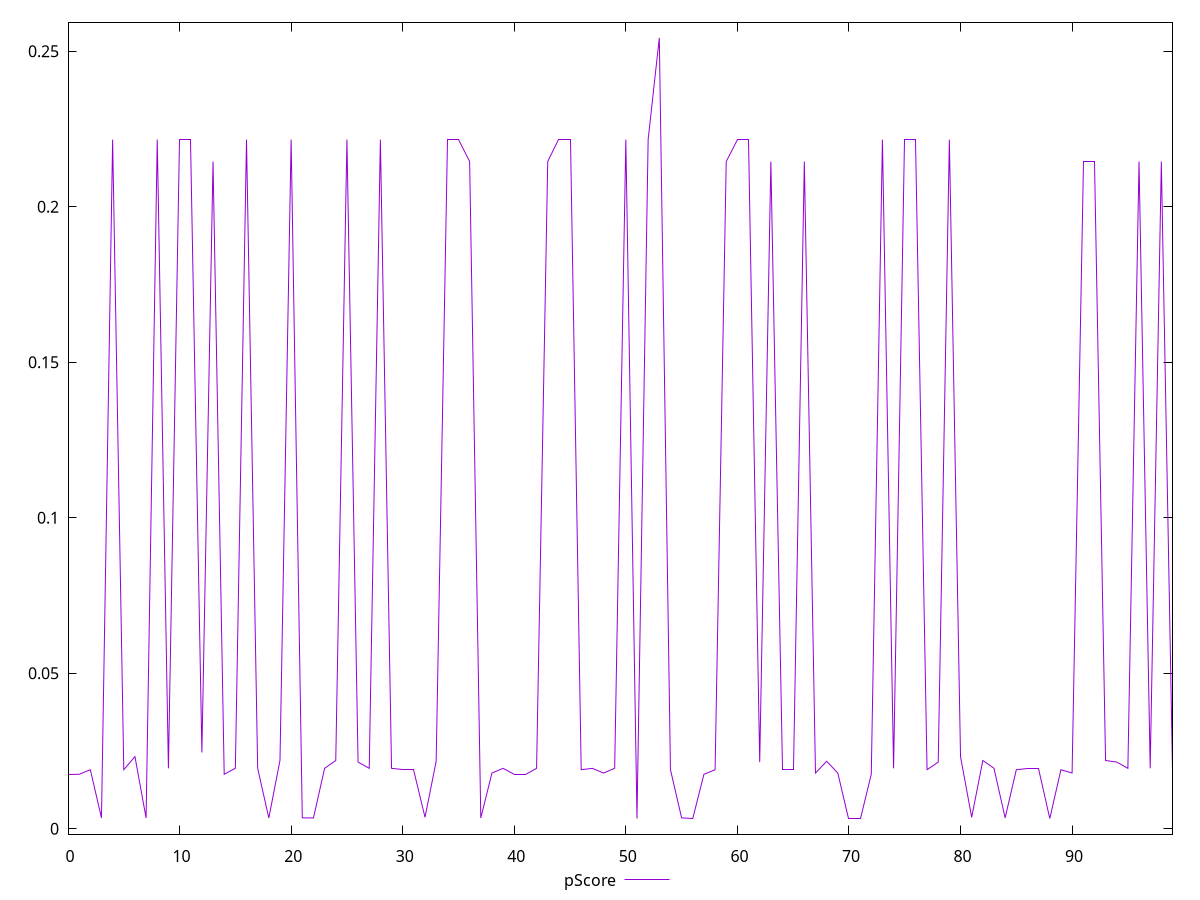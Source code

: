 reset

$pScore <<EOF
0 0.017410186638936787
1 0.017477123090291147
2 0.018949105063227445
3 0.0034664804673494864
4 0.22159060454387491
5 0.018949105063227445
6 0.02316416769422902
7 0.0034250563607062245
8 0.22159060454387491
9 0.019392642673986105
10 0.22159060454387491
11 0.22159060454387491
12 0.02450773303193876
13 0.21454267585001896
14 0.017477123090291147
15 0.019392642673986105
16 0.22159060454387491
17 0.019392642673986105
18 0.0034250563607062245
19 0.021910926106640083
20 0.22159060454387491
21 0.0034664804673494864
22 0.0034250563607062245
23 0.019392642673986105
24 0.021910926106640083
25 0.22159060454387491
26 0.021401038784392923
27 0.019392642673986105
28 0.22159060454387491
29 0.019392642673986105
30 0.018949105063227445
31 0.018949105063227445
32 0.0036524716455696993
33 0.02164838391343571
34 0.22159060454387491
35 0.22159060454387491
36 0.21454267585001896
37 0.0034250563607062245
38 0.017881426819911728
39 0.019392642673986105
40 0.017477123090291147
41 0.017477123090291147
42 0.019392642673986105
43 0.21454267585001896
44 0.22159060454387491
45 0.22159060454387491
46 0.018949105063227445
47 0.019392642673986105
48 0.017881426819911728
49 0.019392642673986105
50 0.22159060454387491
51 0.0032521211570840647
52 0.22159060454387491
53 0.25429208279392723
54 0.018949105063227445
55 0.0034664804673494864
56 0.0032521211570840647
57 0.017477123090291147
58 0.018949105063227445
59 0.21454267585001896
60 0.22159060454387491
61 0.22159060454387491
62 0.021401038784392923
63 0.21454267585001896
64 0.018949105063227445
65 0.018949105063227445
66 0.21454267585001896
67 0.017881426819911728
68 0.02164838391343571
69 0.017881426819911728
70 0.0032521211570840647
71 0.0032521211570840647
72 0.017477123090291147
73 0.22159060454387491
74 0.019392642673986105
75 0.22159060454387491
76 0.22159060454387491
77 0.018949105063227445
78 0.021401038784392923
79 0.22159060454387491
80 0.02316416769422902
81 0.0036524716455696993
82 0.021910926106640083
83 0.019392642673986105
84 0.0034664804673494864
85 0.018949105063227445
86 0.019392642673986105
87 0.019392642673986105
88 0.0032521211570840647
89 0.018949105063227445
90 0.017881426819911728
91 0.21454267585001896
92 0.21454267585001896
93 0.021910926106640083
94 0.021401038784392923
95 0.019392642673986105
96 0.21454267585001896
97 0.019392642673986105
98 0.21454267585001896
99 0.018949105063227445
EOF

set key outside below
set xrange [0:99]
set yrange [-0.0017686780756527984:0.2593128820266641]
set trange [-0.0017686780756527984:0.2593128820266641]
set terminal svg size 640, 500 enhanced background rgb 'white'
set output "report_00017_2021-02-10T15-08-03.406Z/cumulative-layout-shift/samples/pages+cached+noadtech/pScore/values.svg"

plot $pScore title "pScore" with line

reset
